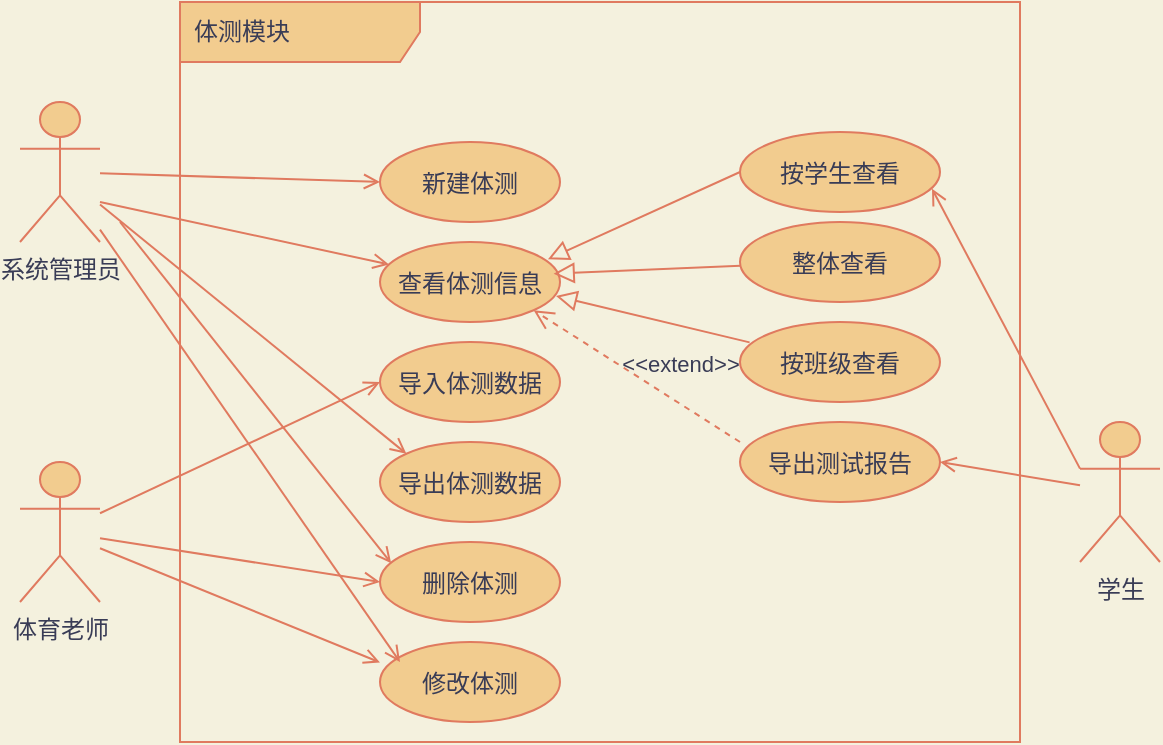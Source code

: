 <mxfile version="15.4.0" type="device"><diagram id="-Uc9xBOUScdRXtl4cBBY" name="第 1 页"><mxGraphModel dx="1024" dy="592" grid="1" gridSize="10" guides="1" tooltips="1" connect="1" arrows="1" fold="1" page="1" pageScale="1" pageWidth="827" pageHeight="1169" background="#F4F1DE" math="0" shadow="0"><root><mxCell id="0"/><mxCell id="1" parent="0"/><mxCell id="HK-Q8IUQUOSCvHzx0xsv-1" value="体育老师" style="shape=umlActor;verticalLabelPosition=bottom;verticalAlign=top;html=1;fillColor=#F2CC8F;strokeColor=#E07A5F;fontColor=#393C56;" vertex="1" parent="1"><mxGeometry x="120" y="340" width="40" height="70" as="geometry"/></mxCell><mxCell id="HK-Q8IUQUOSCvHzx0xsv-2" value="系统管理员" style="shape=umlActor;verticalLabelPosition=bottom;verticalAlign=top;html=1;fillColor=#F2CC8F;strokeColor=#E07A5F;fontColor=#393C56;" vertex="1" parent="1"><mxGeometry x="120" y="160" width="40" height="70" as="geometry"/></mxCell><mxCell id="HK-Q8IUQUOSCvHzx0xsv-3" value="学生" style="shape=umlActor;verticalLabelPosition=bottom;verticalAlign=top;html=1;fillColor=#F2CC8F;strokeColor=#E07A5F;fontColor=#393C56;" vertex="1" parent="1"><mxGeometry x="650" y="320" width="40" height="70" as="geometry"/></mxCell><mxCell id="HK-Q8IUQUOSCvHzx0xsv-4" value="新建体测" style="ellipse;fillColor=#F2CC8F;strokeColor=#E07A5F;fontColor=#393C56;" vertex="1" parent="1"><mxGeometry x="300" y="180" width="90" height="40" as="geometry"/></mxCell><mxCell id="HK-Q8IUQUOSCvHzx0xsv-5" value="查看体测信息" style="ellipse;fillColor=#F2CC8F;strokeColor=#E07A5F;fontColor=#393C56;" vertex="1" parent="1"><mxGeometry x="300" y="230" width="90" height="40" as="geometry"/></mxCell><mxCell id="HK-Q8IUQUOSCvHzx0xsv-7" value="按学生查看" style="ellipse;fillColor=#F2CC8F;strokeColor=#E07A5F;fontColor=#393C56;" vertex="1" parent="1"><mxGeometry x="480" y="175" width="100" height="40" as="geometry"/></mxCell><mxCell id="HK-Q8IUQUOSCvHzx0xsv-8" value="整体查看" style="ellipse;fillColor=#F2CC8F;strokeColor=#E07A5F;fontColor=#393C56;" vertex="1" parent="1"><mxGeometry x="480" y="220" width="100" height="40" as="geometry"/></mxCell><mxCell id="HK-Q8IUQUOSCvHzx0xsv-9" value="按班级查看" style="ellipse;fillColor=#F2CC8F;strokeColor=#E07A5F;fontColor=#393C56;" vertex="1" parent="1"><mxGeometry x="480" y="270" width="100" height="40" as="geometry"/></mxCell><mxCell id="HK-Q8IUQUOSCvHzx0xsv-13" value="" style="endArrow=block;startArrow=none;endFill=0;startFill=0;endSize=8;html=1;verticalAlign=bottom;labelBackgroundColor=none;rounded=0;exitX=0;exitY=0.5;exitDx=0;exitDy=0;entryX=0.933;entryY=0.215;entryDx=0;entryDy=0;entryPerimeter=0;strokeColor=#E07A5F;fontColor=#393C56;" edge="1" parent="1" source="HK-Q8IUQUOSCvHzx0xsv-7" target="HK-Q8IUQUOSCvHzx0xsv-5"><mxGeometry width="160" relative="1" as="geometry"><mxPoint x="370" y="350" as="sourcePoint"/><mxPoint x="530" y="350" as="targetPoint"/></mxGeometry></mxCell><mxCell id="HK-Q8IUQUOSCvHzx0xsv-14" value="" style="endArrow=block;startArrow=none;endFill=0;startFill=0;endSize=8;html=1;verticalAlign=bottom;labelBackgroundColor=none;rounded=0;entryX=1;entryY=0;entryDx=0;entryDy=0;strokeColor=#E07A5F;fontColor=#393C56;" edge="1" parent="1" source="HK-Q8IUQUOSCvHzx0xsv-8"><mxGeometry width="160" relative="1" as="geometry"><mxPoint x="490" y="205" as="sourcePoint"/><mxPoint x="386.82" y="245.858" as="targetPoint"/></mxGeometry></mxCell><mxCell id="HK-Q8IUQUOSCvHzx0xsv-15" value="" style="endArrow=block;startArrow=none;endFill=0;startFill=0;endSize=8;html=1;verticalAlign=bottom;labelBackgroundColor=none;rounded=0;exitX=0.048;exitY=0.255;exitDx=0;exitDy=0;entryX=0.978;entryY=0.675;entryDx=0;entryDy=0;entryPerimeter=0;exitPerimeter=0;strokeColor=#E07A5F;fontColor=#393C56;" edge="1" parent="1" source="HK-Q8IUQUOSCvHzx0xsv-9" target="HK-Q8IUQUOSCvHzx0xsv-5"><mxGeometry width="160" relative="1" as="geometry"><mxPoint x="500" y="215" as="sourcePoint"/><mxPoint x="396.82" y="255.858" as="targetPoint"/></mxGeometry></mxCell><mxCell id="HK-Q8IUQUOSCvHzx0xsv-16" value="" style="html=1;verticalAlign=bottom;labelBackgroundColor=none;endArrow=open;endFill=0;rounded=0;entryX=0;entryY=0.5;entryDx=0;entryDy=0;strokeColor=#E07A5F;fontColor=#393C56;" edge="1" parent="1" source="HK-Q8IUQUOSCvHzx0xsv-2" target="HK-Q8IUQUOSCvHzx0xsv-4"><mxGeometry width="160" relative="1" as="geometry"><mxPoint x="280" y="360" as="sourcePoint"/><mxPoint x="440" y="360" as="targetPoint"/></mxGeometry></mxCell><mxCell id="HK-Q8IUQUOSCvHzx0xsv-17" value="" style="html=1;verticalAlign=bottom;labelBackgroundColor=none;endArrow=open;endFill=0;rounded=0;strokeColor=#E07A5F;fontColor=#393C56;" edge="1" parent="1" target="HK-Q8IUQUOSCvHzx0xsv-5"><mxGeometry width="160" relative="1" as="geometry"><mxPoint x="160" y="210" as="sourcePoint"/><mxPoint x="310" y="210" as="targetPoint"/></mxGeometry></mxCell><mxCell id="HK-Q8IUQUOSCvHzx0xsv-19" value="" style="html=1;verticalAlign=bottom;labelBackgroundColor=none;endArrow=open;endFill=0;rounded=0;exitX=0;exitY=0.333;exitDx=0;exitDy=0;exitPerimeter=0;entryX=0.96;entryY=0.71;entryDx=0;entryDy=0;entryPerimeter=0;strokeColor=#E07A5F;fontColor=#393C56;" edge="1" parent="1" source="HK-Q8IUQUOSCvHzx0xsv-3" target="HK-Q8IUQUOSCvHzx0xsv-7"><mxGeometry width="160" relative="1" as="geometry"><mxPoint x="170" y="220" as="sourcePoint"/><mxPoint x="314.534" y="251.251" as="targetPoint"/></mxGeometry></mxCell><mxCell id="HK-Q8IUQUOSCvHzx0xsv-21" value="&amp;lt;&amp;lt;extend&amp;gt;&amp;gt;" style="endArrow=open;startArrow=none;endFill=0;startFill=0;endSize=8;html=1;verticalAlign=bottom;dashed=1;labelBackgroundColor=none;rounded=0;entryX=1;entryY=1;entryDx=0;entryDy=0;strokeColor=#E07A5F;fontColor=#393C56;" edge="1" parent="1" target="HK-Q8IUQUOSCvHzx0xsv-5"><mxGeometry x="-0.323" y="-9" width="160" relative="1" as="geometry"><mxPoint x="480" y="330" as="sourcePoint"/><mxPoint x="490" y="210" as="targetPoint"/><mxPoint as="offset"/></mxGeometry></mxCell><mxCell id="HK-Q8IUQUOSCvHzx0xsv-22" value="导出测试报告" style="ellipse;fillColor=#F2CC8F;strokeColor=#E07A5F;fontColor=#393C56;" vertex="1" parent="1"><mxGeometry x="480" y="320" width="100" height="40" as="geometry"/></mxCell><mxCell id="HK-Q8IUQUOSCvHzx0xsv-24" value="" style="html=1;verticalAlign=bottom;labelBackgroundColor=none;endArrow=open;endFill=0;rounded=0;entryX=1;entryY=0.5;entryDx=0;entryDy=0;strokeColor=#E07A5F;fontColor=#393C56;" edge="1" parent="1" source="HK-Q8IUQUOSCvHzx0xsv-3" target="HK-Q8IUQUOSCvHzx0xsv-22"><mxGeometry width="160" relative="1" as="geometry"><mxPoint x="660" y="353.333" as="sourcePoint"/><mxPoint x="586" y="213.4" as="targetPoint"/></mxGeometry></mxCell><mxCell id="HK-Q8IUQUOSCvHzx0xsv-26" value="导入体测数据" style="ellipse;fillColor=#F2CC8F;strokeColor=#E07A5F;fontColor=#393C56;" vertex="1" parent="1"><mxGeometry x="300" y="280" width="90" height="40" as="geometry"/></mxCell><mxCell id="HK-Q8IUQUOSCvHzx0xsv-27" value="" style="html=1;verticalAlign=bottom;labelBackgroundColor=none;endArrow=open;endFill=0;rounded=0;entryX=0;entryY=0.5;entryDx=0;entryDy=0;strokeColor=#E07A5F;fontColor=#393C56;" edge="1" parent="1" source="HK-Q8IUQUOSCvHzx0xsv-1" target="HK-Q8IUQUOSCvHzx0xsv-26"><mxGeometry width="160" relative="1" as="geometry"><mxPoint x="170" y="220" as="sourcePoint"/><mxPoint x="314.534" y="251.251" as="targetPoint"/></mxGeometry></mxCell><mxCell id="HK-Q8IUQUOSCvHzx0xsv-28" value="" style="html=1;verticalAlign=bottom;labelBackgroundColor=none;endArrow=open;endFill=0;rounded=0;entryX=0;entryY=0;entryDx=0;entryDy=0;strokeColor=#E07A5F;fontColor=#393C56;" edge="1" parent="1" source="HK-Q8IUQUOSCvHzx0xsv-2" target="HK-Q8IUQUOSCvHzx0xsv-29"><mxGeometry width="160" relative="1" as="geometry"><mxPoint x="180" y="230" as="sourcePoint"/><mxPoint x="250" y="290" as="targetPoint"/></mxGeometry></mxCell><mxCell id="HK-Q8IUQUOSCvHzx0xsv-29" value="导出体测数据" style="ellipse;fillColor=#F2CC8F;strokeColor=#E07A5F;fontColor=#393C56;" vertex="1" parent="1"><mxGeometry x="300" y="330" width="90" height="40" as="geometry"/></mxCell><mxCell id="HK-Q8IUQUOSCvHzx0xsv-30" value="删除体测" style="ellipse;fillColor=#F2CC8F;strokeColor=#E07A5F;fontColor=#393C56;" vertex="1" parent="1"><mxGeometry x="300" y="380" width="90" height="40" as="geometry"/></mxCell><mxCell id="HK-Q8IUQUOSCvHzx0xsv-32" value="" style="html=1;verticalAlign=bottom;labelBackgroundColor=none;endArrow=open;endFill=0;rounded=0;entryX=0.062;entryY=0.265;entryDx=0;entryDy=0;entryPerimeter=0;strokeColor=#E07A5F;fontColor=#393C56;" edge="1" parent="1" target="HK-Q8IUQUOSCvHzx0xsv-30"><mxGeometry width="160" relative="1" as="geometry"><mxPoint x="170" y="220" as="sourcePoint"/><mxPoint x="310" y="310" as="targetPoint"/></mxGeometry></mxCell><mxCell id="HK-Q8IUQUOSCvHzx0xsv-33" value="" style="html=1;verticalAlign=bottom;labelBackgroundColor=none;endArrow=open;endFill=0;rounded=0;entryX=0;entryY=0.5;entryDx=0;entryDy=0;strokeColor=#E07A5F;fontColor=#393C56;" edge="1" parent="1" source="HK-Q8IUQUOSCvHzx0xsv-1" target="HK-Q8IUQUOSCvHzx0xsv-30"><mxGeometry width="160" relative="1" as="geometry"><mxPoint x="180" y="385.625" as="sourcePoint"/><mxPoint x="320" y="320" as="targetPoint"/></mxGeometry></mxCell><mxCell id="HK-Q8IUQUOSCvHzx0xsv-34" value="修改体测" style="ellipse;fillColor=#F2CC8F;strokeColor=#E07A5F;fontColor=#393C56;" vertex="1" parent="1"><mxGeometry x="300" y="430" width="90" height="40" as="geometry"/></mxCell><mxCell id="HK-Q8IUQUOSCvHzx0xsv-35" value="" style="html=1;verticalAlign=bottom;labelBackgroundColor=none;endArrow=open;endFill=0;rounded=0;entryX=0;entryY=0.255;entryDx=0;entryDy=0;entryPerimeter=0;strokeColor=#E07A5F;fontColor=#393C56;" edge="1" parent="1" source="HK-Q8IUQUOSCvHzx0xsv-1" target="HK-Q8IUQUOSCvHzx0xsv-34"><mxGeometry width="160" relative="1" as="geometry"><mxPoint x="170" y="388.125" as="sourcePoint"/><mxPoint x="310" y="410" as="targetPoint"/></mxGeometry></mxCell><mxCell id="HK-Q8IUQUOSCvHzx0xsv-36" value="" style="html=1;verticalAlign=bottom;labelBackgroundColor=none;endArrow=open;endFill=0;rounded=0;strokeColor=#E07A5F;fontColor=#393C56;" edge="1" parent="1" source="HK-Q8IUQUOSCvHzx0xsv-2"><mxGeometry width="160" relative="1" as="geometry"><mxPoint x="160" y="260" as="sourcePoint"/><mxPoint x="310" y="440" as="targetPoint"/></mxGeometry></mxCell><mxCell id="HK-Q8IUQUOSCvHzx0xsv-37" value="体测模块" style="shape=umlFrame;whiteSpace=wrap;html=1;width=120;height=30;boundedLbl=1;verticalAlign=middle;align=left;spacingLeft=5;fillColor=#F2CC8F;strokeColor=#E07A5F;fontColor=#393C56;" vertex="1" parent="1"><mxGeometry x="200" y="110" width="420" height="370" as="geometry"/></mxCell></root></mxGraphModel></diagram></mxfile>